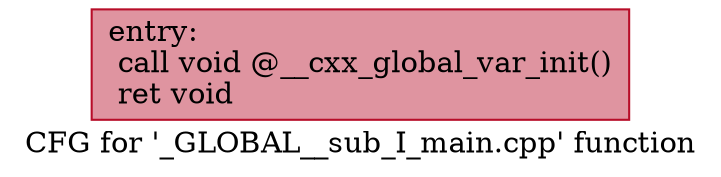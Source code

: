 digraph "CFG for '_GLOBAL__sub_I_main.cpp' function" {
	label="CFG for '_GLOBAL__sub_I_main.cpp' function";

	Node0x55d97c6da240 [shape=record,color="#b70d28ff", style=filled, fillcolor="#b70d2870",label="{entry:\l  call void @__cxx_global_var_init()\l  ret void\l}"];
}
